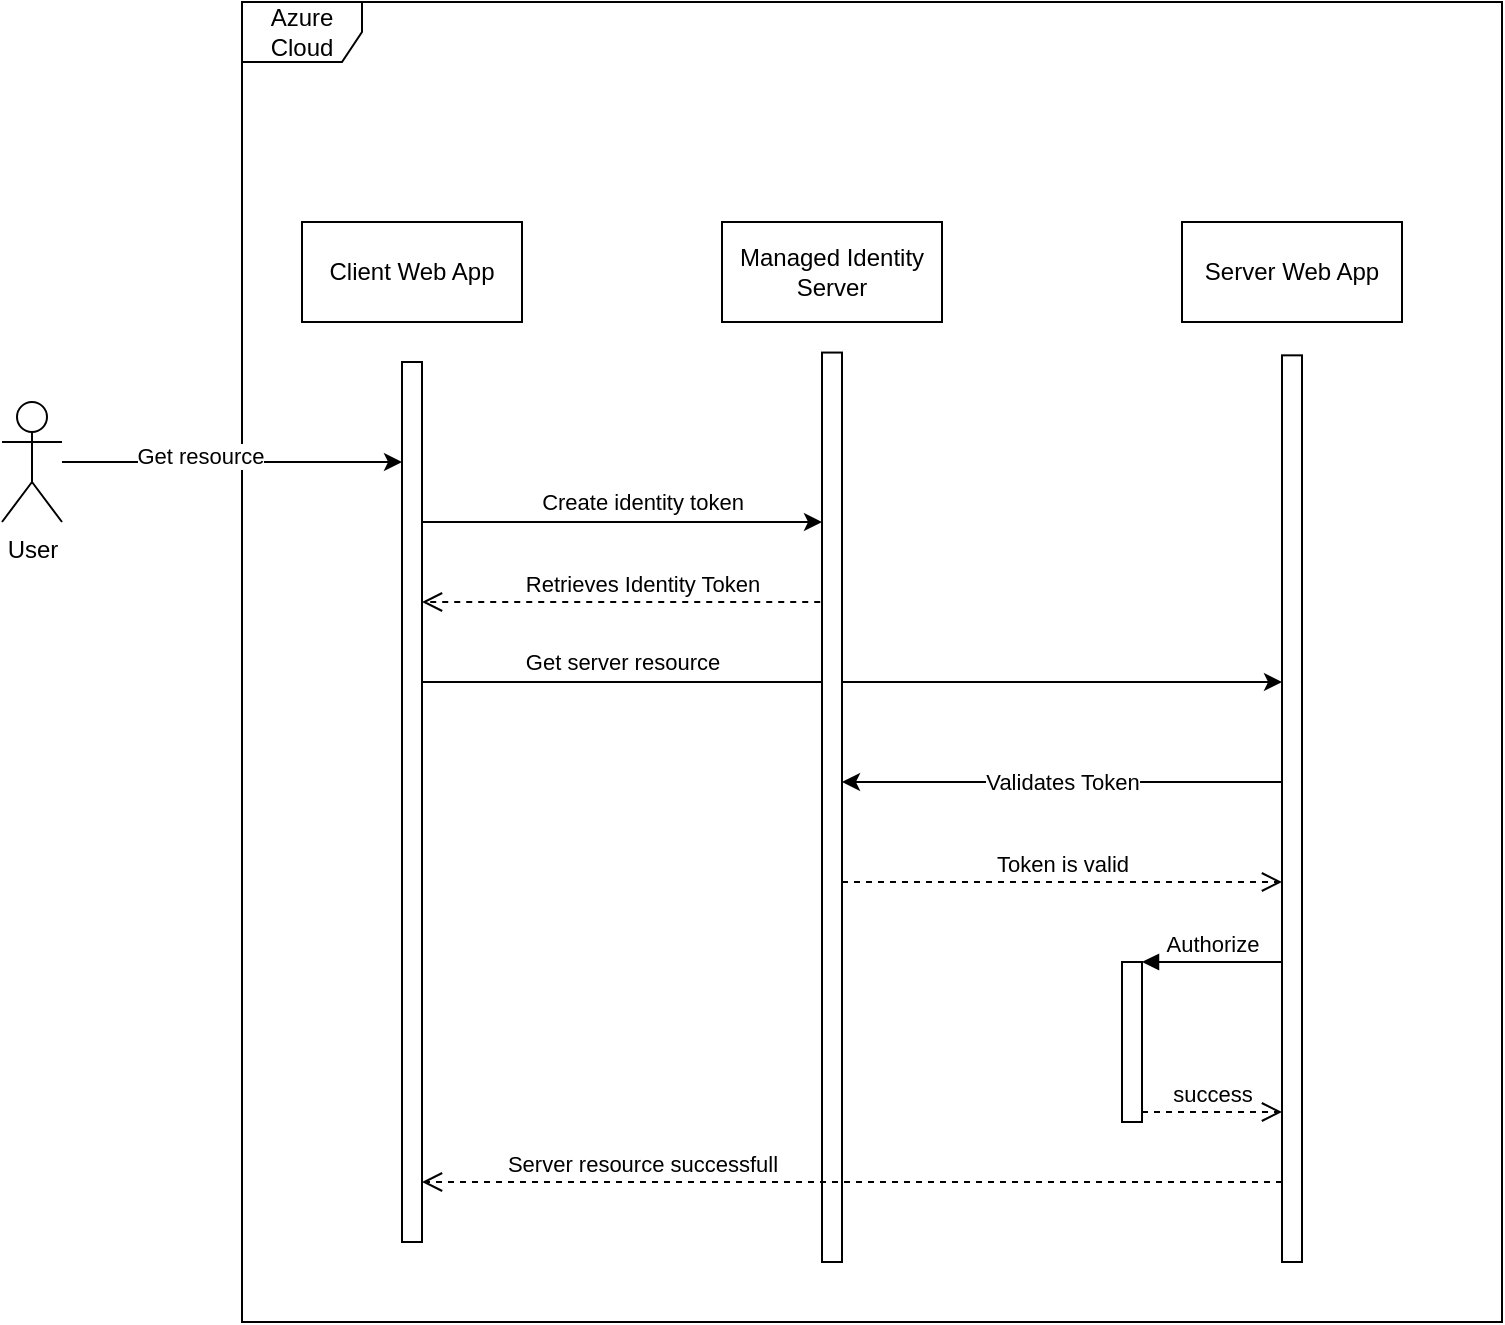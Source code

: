 <mxfile version="21.5.0" type="github">
  <diagram name="System" id="i_En7mrkE44FDxEYOter">
    <mxGraphModel dx="1386" dy="1296" grid="1" gridSize="10" guides="1" tooltips="1" connect="1" arrows="1" fold="1" page="1" pageScale="1" pageWidth="827" pageHeight="1169" math="0" shadow="0">
      <root>
        <mxCell id="0" />
        <mxCell id="1" parent="0" />
        <mxCell id="_YFBwFGFEGPboJ0QfdKy-5" value="&lt;div&gt;Azure Cloud&lt;br&gt;&lt;/div&gt;" style="shape=umlFrame;whiteSpace=wrap;html=1;pointerEvents=0;" vertex="1" parent="1">
          <mxGeometry x="190" y="50" width="630" height="660" as="geometry" />
        </mxCell>
        <mxCell id="_YFBwFGFEGPboJ0QfdKy-21" value="Client Web App" style="html=1;whiteSpace=wrap;" vertex="1" parent="1">
          <mxGeometry x="220" y="160" width="110" height="50" as="geometry" />
        </mxCell>
        <mxCell id="_YFBwFGFEGPboJ0QfdKy-29" style="edgeStyle=orthogonalEdgeStyle;rounded=0;orthogonalLoop=1;jettySize=auto;html=1;" edge="1" parent="1" source="_YFBwFGFEGPboJ0QfdKy-22" target="_YFBwFGFEGPboJ0QfdKy-25">
          <mxGeometry relative="1" as="geometry">
            <mxPoint x="260" y="270" as="targetPoint" />
            <Array as="points">
              <mxPoint x="230" y="280" />
              <mxPoint x="230" y="280" />
            </Array>
          </mxGeometry>
        </mxCell>
        <mxCell id="_YFBwFGFEGPboJ0QfdKy-30" value="Get resource" style="edgeLabel;html=1;align=center;verticalAlign=middle;resizable=0;points=[];" vertex="1" connectable="0" parent="_YFBwFGFEGPboJ0QfdKy-29">
          <mxGeometry x="-0.188" y="3" relative="1" as="geometry">
            <mxPoint as="offset" />
          </mxGeometry>
        </mxCell>
        <mxCell id="_YFBwFGFEGPboJ0QfdKy-22" value="User" style="shape=umlActor;verticalLabelPosition=bottom;verticalAlign=top;html=1;" vertex="1" parent="1">
          <mxGeometry x="70" y="250" width="30" height="60" as="geometry" />
        </mxCell>
        <mxCell id="_YFBwFGFEGPboJ0QfdKy-33" style="edgeStyle=elbowEdgeStyle;rounded=0;orthogonalLoop=1;jettySize=auto;html=1;elbow=vertical;curved=0;" edge="1" parent="1" source="_YFBwFGFEGPboJ0QfdKy-25" target="_YFBwFGFEGPboJ0QfdKy-28">
          <mxGeometry relative="1" as="geometry">
            <Array as="points">
              <mxPoint x="380" y="310" />
            </Array>
          </mxGeometry>
        </mxCell>
        <mxCell id="_YFBwFGFEGPboJ0QfdKy-34" value="Create identity token" style="edgeLabel;html=1;align=center;verticalAlign=middle;resizable=0;points=[];" vertex="1" connectable="0" parent="_YFBwFGFEGPboJ0QfdKy-33">
          <mxGeometry x="-0.24" y="2" relative="1" as="geometry">
            <mxPoint x="34" y="-8" as="offset" />
          </mxGeometry>
        </mxCell>
        <mxCell id="_YFBwFGFEGPboJ0QfdKy-39" style="edgeStyle=elbowEdgeStyle;rounded=0;orthogonalLoop=1;jettySize=auto;html=1;elbow=vertical;curved=0;" edge="1" parent="1" source="_YFBwFGFEGPboJ0QfdKy-25" target="_YFBwFGFEGPboJ0QfdKy-27">
          <mxGeometry relative="1" as="geometry">
            <Array as="points">
              <mxPoint x="440" y="390" />
              <mxPoint x="530" y="420" />
              <mxPoint x="620" y="360" />
              <mxPoint x="500" y="400" />
            </Array>
          </mxGeometry>
        </mxCell>
        <mxCell id="_YFBwFGFEGPboJ0QfdKy-40" value="Get server resource" style="edgeLabel;html=1;align=center;verticalAlign=middle;resizable=0;points=[];" vertex="1" connectable="0" parent="_YFBwFGFEGPboJ0QfdKy-39">
          <mxGeometry x="-0.712" y="1" relative="1" as="geometry">
            <mxPoint x="38" y="-9" as="offset" />
          </mxGeometry>
        </mxCell>
        <mxCell id="_YFBwFGFEGPboJ0QfdKy-25" value="" style="html=1;points=[];perimeter=orthogonalPerimeter;outlineConnect=0;targetShapes=umlLifeline;portConstraint=eastwest;newEdgeStyle={&quot;edgeStyle&quot;:&quot;elbowEdgeStyle&quot;,&quot;elbow&quot;:&quot;vertical&quot;,&quot;curved&quot;:0,&quot;rounded&quot;:0};" vertex="1" parent="1">
          <mxGeometry x="270" y="230" width="10" height="440" as="geometry" />
        </mxCell>
        <mxCell id="_YFBwFGFEGPboJ0QfdKy-41" style="edgeStyle=elbowEdgeStyle;rounded=0;orthogonalLoop=1;jettySize=auto;html=1;elbow=vertical;curved=0;" edge="1" parent="1" source="_YFBwFGFEGPboJ0QfdKy-27" target="_YFBwFGFEGPboJ0QfdKy-28">
          <mxGeometry relative="1" as="geometry">
            <Array as="points">
              <mxPoint x="600" y="440" />
            </Array>
          </mxGeometry>
        </mxCell>
        <mxCell id="_YFBwFGFEGPboJ0QfdKy-42" value="Validates Token" style="edgeLabel;html=1;align=center;verticalAlign=middle;resizable=0;points=[];" vertex="1" connectable="0" parent="_YFBwFGFEGPboJ0QfdKy-41">
          <mxGeometry x="0.173" relative="1" as="geometry">
            <mxPoint x="19" as="offset" />
          </mxGeometry>
        </mxCell>
        <mxCell id="_YFBwFGFEGPboJ0QfdKy-43" value="Token is valid" style="html=1;verticalAlign=bottom;endArrow=open;dashed=1;endSize=8;edgeStyle=elbowEdgeStyle;elbow=vertical;curved=0;rounded=0;" edge="1" parent="1">
          <mxGeometry relative="1" as="geometry">
            <mxPoint x="490" y="490" as="sourcePoint" />
            <mxPoint x="710" y="490" as="targetPoint" />
            <mxPoint as="offset" />
          </mxGeometry>
        </mxCell>
        <mxCell id="_YFBwFGFEGPboJ0QfdKy-24" value="Managed Identity Server" style="html=1;whiteSpace=wrap;" vertex="1" parent="1">
          <mxGeometry x="430" y="160" width="110" height="50" as="geometry" />
        </mxCell>
        <mxCell id="_YFBwFGFEGPboJ0QfdKy-28" value="" style="html=1;points=[];perimeter=orthogonalPerimeter;outlineConnect=0;targetShapes=umlLifeline;portConstraint=eastwest;newEdgeStyle={&quot;edgeStyle&quot;:&quot;elbowEdgeStyle&quot;,&quot;elbow&quot;:&quot;vertical&quot;,&quot;curved&quot;:0,&quot;rounded&quot;:0};" vertex="1" parent="1">
          <mxGeometry x="480" y="225.28" width="10" height="454.72" as="geometry" />
        </mxCell>
        <mxCell id="_YFBwFGFEGPboJ0QfdKy-37" value="Retrieves Identity Token" style="html=1;verticalAlign=bottom;endArrow=open;dashed=1;endSize=8;edgeStyle=elbowEdgeStyle;elbow=vertical;curved=0;rounded=0;" edge="1" parent="1" target="_YFBwFGFEGPboJ0QfdKy-25">
          <mxGeometry x="0.189" relative="1" as="geometry">
            <mxPoint x="480" y="421.111" as="sourcePoint" />
            <mxPoint x="400" y="421.111" as="targetPoint" />
            <Array as="points">
              <mxPoint x="430" y="350" />
              <mxPoint x="410" y="390" />
            </Array>
            <mxPoint as="offset" />
          </mxGeometry>
        </mxCell>
        <mxCell id="_YFBwFGFEGPboJ0QfdKy-23" value="Server Web App" style="html=1;whiteSpace=wrap;" vertex="1" parent="1">
          <mxGeometry x="660" y="160" width="110" height="50" as="geometry" />
        </mxCell>
        <mxCell id="_YFBwFGFEGPboJ0QfdKy-27" value="" style="html=1;points=[];perimeter=orthogonalPerimeter;outlineConnect=0;targetShapes=umlLifeline;portConstraint=eastwest;newEdgeStyle={&quot;edgeStyle&quot;:&quot;elbowEdgeStyle&quot;,&quot;elbow&quot;:&quot;vertical&quot;,&quot;curved&quot;:0,&quot;rounded&quot;:0};" vertex="1" parent="1">
          <mxGeometry x="710" y="226.67" width="10" height="453.33" as="geometry" />
        </mxCell>
        <mxCell id="_YFBwFGFEGPboJ0QfdKy-52" value="Server resource successfull" style="html=1;verticalAlign=bottom;endArrow=open;dashed=1;endSize=8;edgeStyle=elbowEdgeStyle;elbow=vertical;curved=0;rounded=0;" edge="1" parent="1">
          <mxGeometry x="0.488" relative="1" as="geometry">
            <mxPoint x="710" y="640" as="sourcePoint" />
            <mxPoint x="280" y="640" as="targetPoint" />
            <mxPoint as="offset" />
          </mxGeometry>
        </mxCell>
        <mxCell id="_YFBwFGFEGPboJ0QfdKy-53" value="" style="html=1;points=[];perimeter=orthogonalPerimeter;outlineConnect=0;targetShapes=umlLifeline;portConstraint=eastwest;newEdgeStyle={&quot;edgeStyle&quot;:&quot;elbowEdgeStyle&quot;,&quot;elbow&quot;:&quot;vertical&quot;,&quot;curved&quot;:0,&quot;rounded&quot;:0};" vertex="1" parent="1">
          <mxGeometry x="630" y="530" width="10" height="80" as="geometry" />
        </mxCell>
        <mxCell id="_YFBwFGFEGPboJ0QfdKy-54" value="Authorize" style="html=1;verticalAlign=bottom;endArrow=block;edgeStyle=elbowEdgeStyle;elbow=vertical;curved=0;rounded=0;" edge="1" target="_YFBwFGFEGPboJ0QfdKy-53" parent="1">
          <mxGeometry relative="1" as="geometry">
            <mxPoint x="710" y="530" as="sourcePoint" />
          </mxGeometry>
        </mxCell>
        <mxCell id="_YFBwFGFEGPboJ0QfdKy-55" value="success" style="html=1;verticalAlign=bottom;endArrow=open;dashed=1;endSize=8;edgeStyle=elbowEdgeStyle;elbow=vertical;curved=0;rounded=0;" edge="1" source="_YFBwFGFEGPboJ0QfdKy-53" parent="1">
          <mxGeometry relative="1" as="geometry">
            <mxPoint x="710" y="605" as="targetPoint" />
          </mxGeometry>
        </mxCell>
      </root>
    </mxGraphModel>
  </diagram>
</mxfile>

